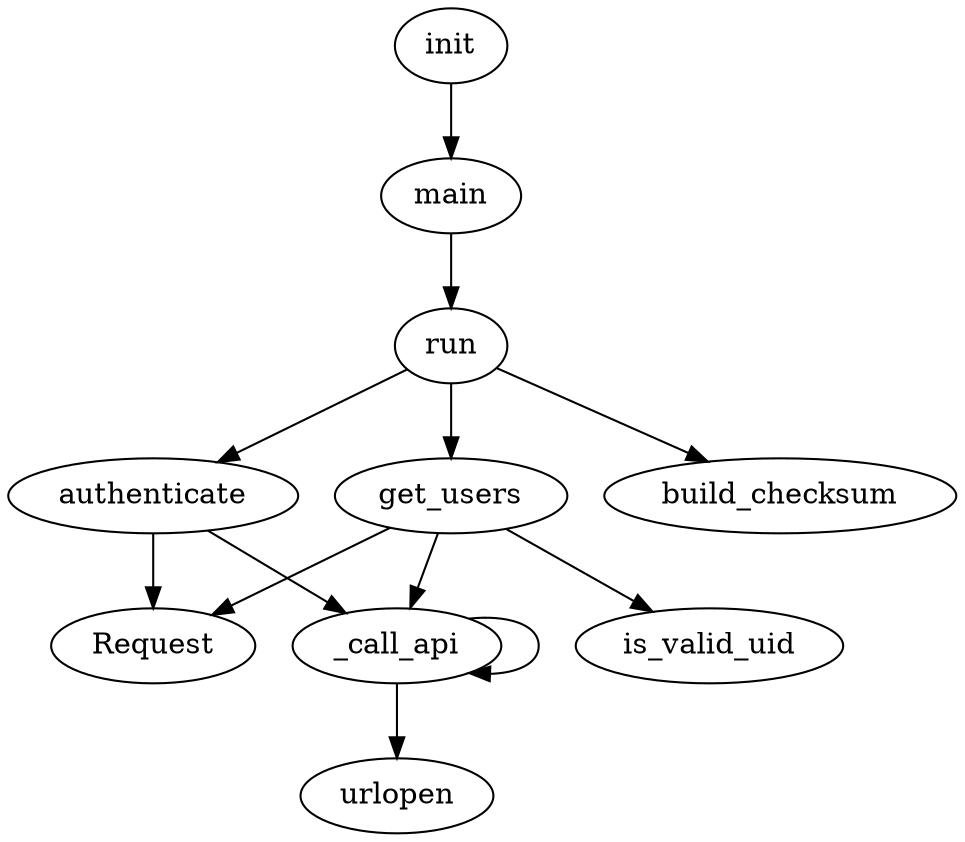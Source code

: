 digraph {
  authenticate -> "_call_api";
  authenticate -> Request;
  "_call_api" -> urlopen;
  "_call_api" -> "_call_api";
  get_users -> Request;
  get_users -> "_call_api";
  get_users -> is_valid_uid;
  init -> main;
  main -> run;
  run -> authenticate;
  run -> build_checksum;
  run -> get_users;
}
